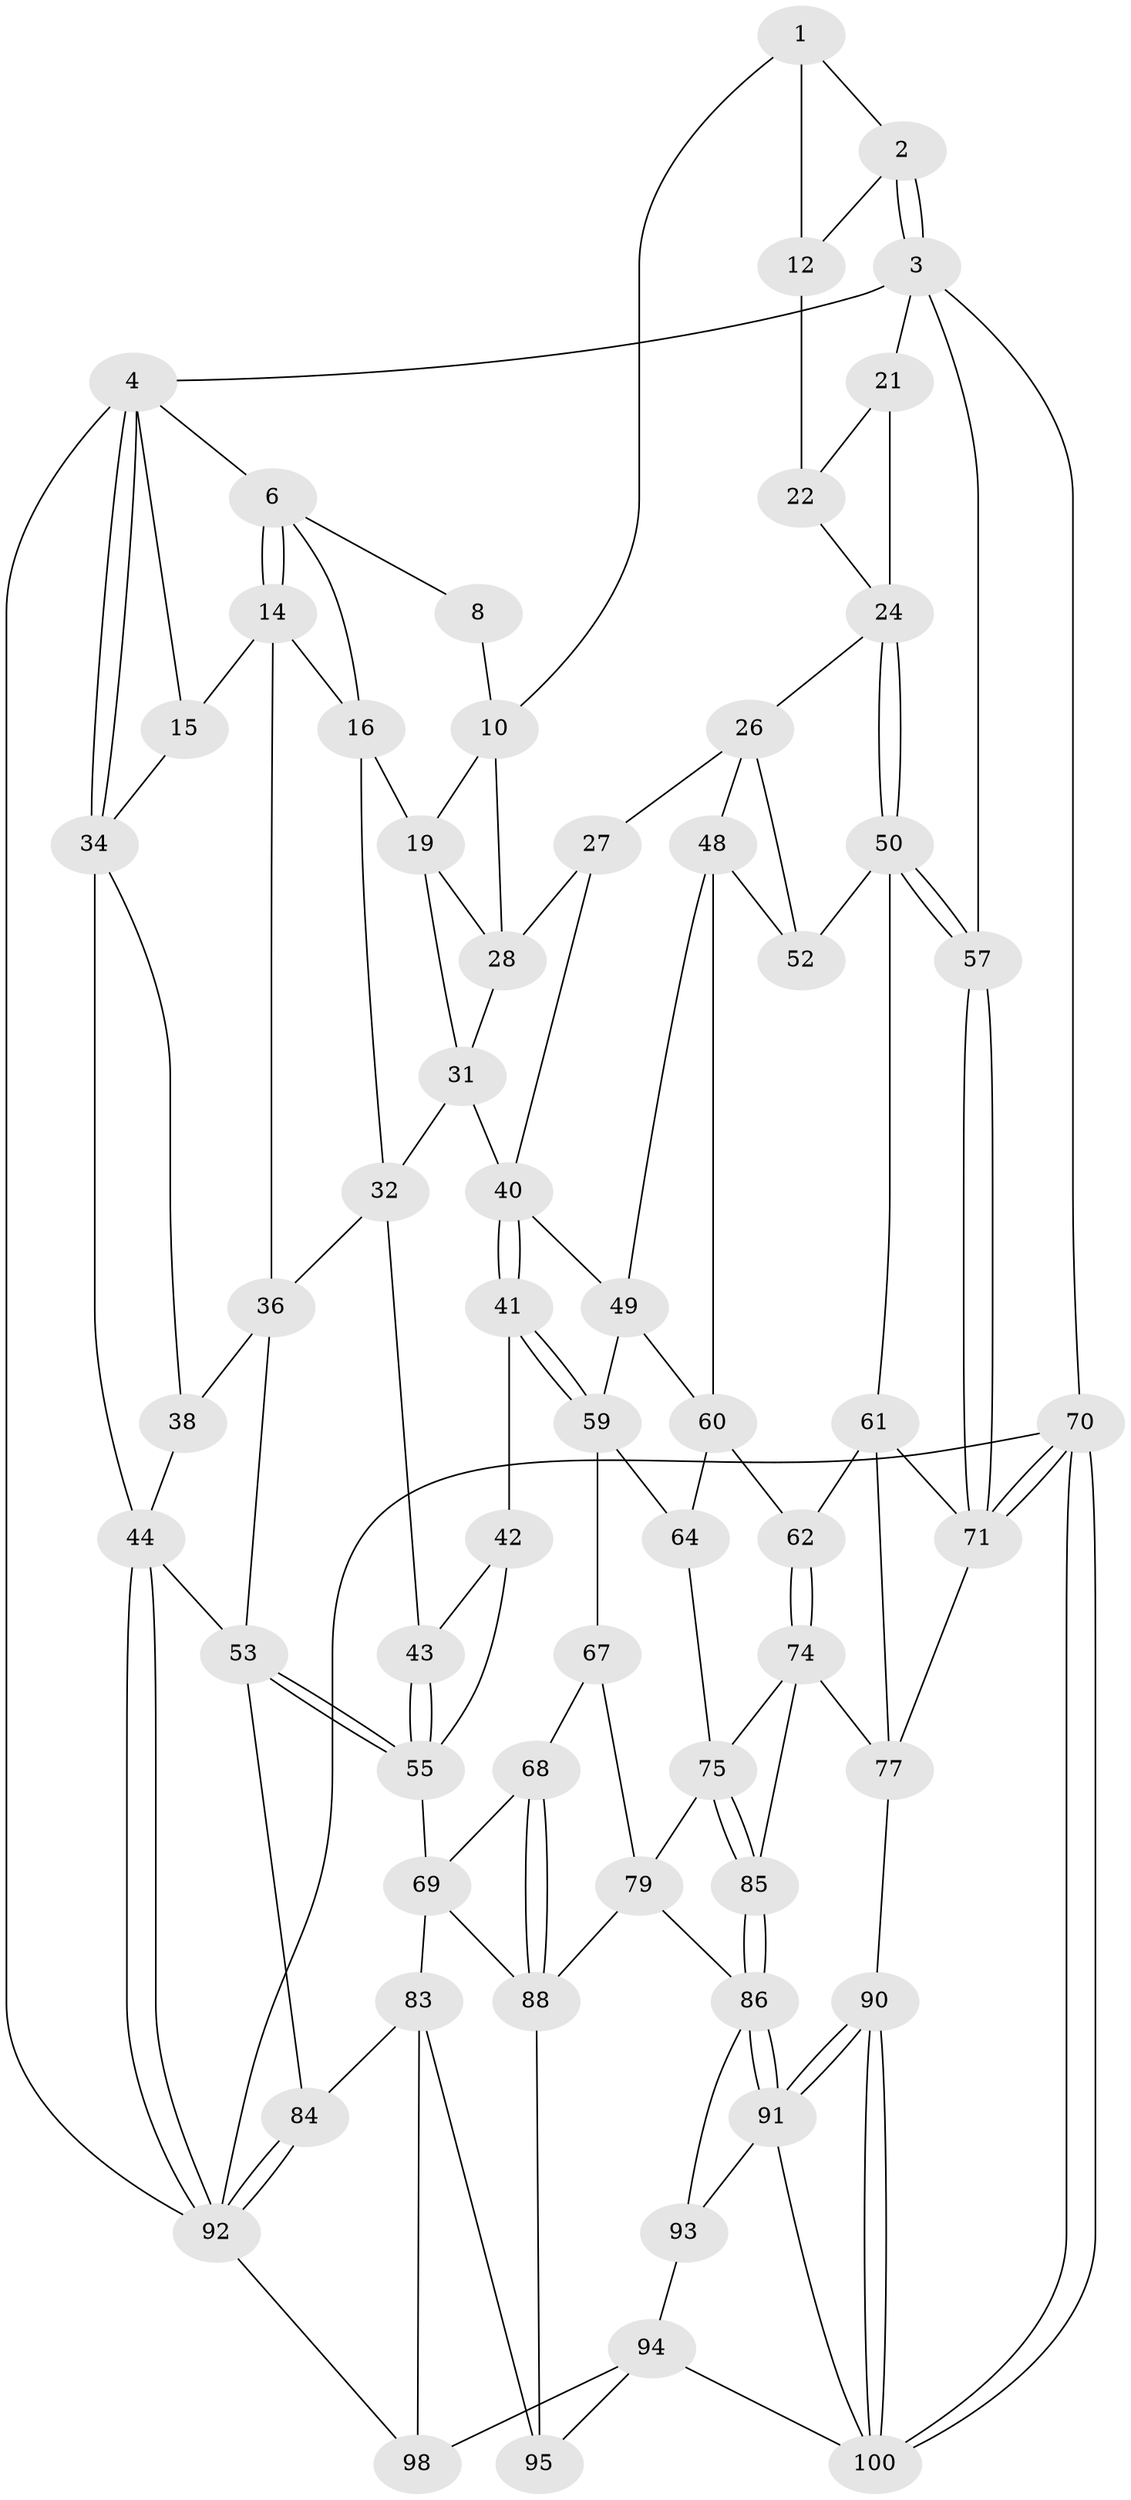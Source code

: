 // original degree distribution, {3: 0.0196078431372549, 4: 0.21568627450980393, 5: 0.5686274509803921, 6: 0.19607843137254902}
// Generated by graph-tools (version 1.1) at 2025/38/02/21/25 10:38:58]
// undirected, 62 vertices, 134 edges
graph export_dot {
graph [start="1"]
  node [color=gray90,style=filled];
  1 [pos="+0.6372515605528746+0",super="+9"];
  2 [pos="+0.8782704517398074+0"];
  3 [pos="+1+0",super="+20"];
  4 [pos="+0+0",super="+5"];
  6 [pos="+0.2891295582108379+0",super="+7"];
  8 [pos="+0.6149796126256657+0"];
  10 [pos="+0.6586327082514599+0.12104153629878175",super="+11"];
  12 [pos="+0.8458839595597609+0",super="+13"];
  14 [pos="+0.14958138438020438+0.14692662836315387",super="+18"];
  15 [pos="+0.09279439712861252+0.13879130664227196"];
  16 [pos="+0.35934289246825535+0",super="+17"];
  19 [pos="+0.4433659635751864+0.08057562548369276",super="+30"];
  21 [pos="+0.9314747326408767+0.09632250555490712"];
  22 [pos="+0.9172482592537395+0.08633529695795637",super="+23"];
  24 [pos="+1+0.23973765619274479",super="+25"];
  26 [pos="+0.7643325209676628+0.2595564379202596",super="+47"];
  27 [pos="+0.6539766720988566+0.2117851762721494"];
  28 [pos="+0.6504076859370087+0.2077146528571121",super="+29"];
  31 [pos="+0.4487852937185224+0.1827155782022852",super="+33"];
  32 [pos="+0.398564481240187+0.20823339680863",super="+39"];
  34 [pos="+0+0.027980276291433813",super="+35"];
  36 [pos="+0.23859898412159591+0.23245288961664518",super="+37"];
  38 [pos="+0.07744794559037947+0.21434617884085247"];
  40 [pos="+0.5033509803756456+0.35582582312960725",super="+46"];
  41 [pos="+0.4902299651560535+0.3946529020537623"];
  42 [pos="+0.44212142521603653+0.3972618964781151"];
  43 [pos="+0.3265846645233733+0.328522989073606"];
  44 [pos="+0+0.5266034713458638",super="+45"];
  48 [pos="+0.7227031657372858+0.3445588233783637",super="+56"];
  49 [pos="+0.6649564017418785+0.34970061742718833",super="+58"];
  50 [pos="+1+0.327475916045805",super="+51"];
  52 [pos="+0.8078035997252128+0.3389867619525713"];
  53 [pos="+0.09491361566330309+0.5005505727296389",super="+54"];
  55 [pos="+0.15300649775856748+0.49568585230679413",super="+66"];
  57 [pos="+1+0.33220554589450935"];
  59 [pos="+0.5390620246137926+0.4398761638374703",super="+65"];
  60 [pos="+0.721893178779719+0.4422665582481223",super="+63"];
  61 [pos="+0.8481747830775783+0.503137117911807",super="+73"];
  62 [pos="+0.8260503556421152+0.5156390093475328"];
  64 [pos="+0.6705632596304365+0.5209440945918805"];
  67 [pos="+0.5670478969093649+0.5151791249423777"];
  68 [pos="+0.405801528902981+0.6089275050901943"];
  69 [pos="+0.3514916664427353+0.6061813832431103",super="+82"];
  70 [pos="+1+1"];
  71 [pos="+1+0.6041606883596639",super="+72"];
  74 [pos="+0.8144439205838439+0.6257035029137845",super="+78"];
  75 [pos="+0.694827705608861+0.6343646682058689",super="+76"];
  77 [pos="+0.859065826860332+0.7034107268664207",super="+81"];
  79 [pos="+0.5826903152733187+0.7197804580095263",super="+80"];
  83 [pos="+0.26180847583958766+0.761933427976022",super="+96"];
  84 [pos="+0.18492522747579518+0.6999825823557281"];
  85 [pos="+0.7391293701923216+0.7146485136628293"];
  86 [pos="+0.7023722430355348+0.7684405177215947",super="+87"];
  88 [pos="+0.5121514129694879+0.6997915063942922",super="+89"];
  90 [pos="+0.9827501708585463+0.9946682015082631"];
  91 [pos="+0.8434190676065555+0.924068577310801",super="+99"];
  92 [pos="+0+1",super="+97"];
  93 [pos="+0.5683247702950498+0.8448544713554801"];
  94 [pos="+0.47903619724128227+0.8687993994112122",super="+101"];
  95 [pos="+0.40944642677127674+0.8296684162109894"];
  98 [pos="+0+1"];
  100 [pos="+1+1",super="+102"];
  1 -- 2;
  1 -- 10;
  1 -- 12;
  2 -- 3;
  2 -- 3;
  2 -- 12;
  3 -- 4;
  3 -- 70;
  3 -- 57;
  3 -- 21;
  4 -- 34;
  4 -- 34;
  4 -- 6;
  4 -- 15;
  4 -- 92;
  6 -- 14;
  6 -- 14;
  6 -- 8;
  6 -- 16;
  8 -- 10;
  10 -- 19;
  10 -- 28;
  12 -- 22 [weight=2];
  14 -- 15;
  14 -- 36;
  14 -- 16;
  15 -- 34;
  16 -- 19;
  16 -- 32;
  19 -- 28;
  19 -- 31;
  21 -- 22;
  21 -- 24;
  22 -- 24;
  24 -- 50;
  24 -- 50;
  24 -- 26;
  26 -- 27;
  26 -- 48;
  26 -- 52;
  27 -- 28;
  27 -- 40;
  28 -- 31;
  31 -- 32;
  31 -- 40;
  32 -- 43;
  32 -- 36;
  34 -- 44;
  34 -- 38;
  36 -- 53;
  36 -- 38;
  38 -- 44;
  40 -- 41;
  40 -- 41;
  40 -- 49;
  41 -- 42;
  41 -- 59;
  41 -- 59;
  42 -- 43;
  42 -- 55;
  43 -- 55;
  43 -- 55;
  44 -- 92;
  44 -- 92;
  44 -- 53;
  48 -- 49;
  48 -- 52;
  48 -- 60;
  49 -- 59;
  49 -- 60;
  50 -- 57;
  50 -- 57;
  50 -- 52;
  50 -- 61;
  53 -- 55;
  53 -- 55;
  53 -- 84;
  55 -- 69;
  57 -- 71;
  57 -- 71;
  59 -- 64;
  59 -- 67;
  60 -- 64;
  60 -- 62;
  61 -- 62;
  61 -- 77;
  61 -- 71;
  62 -- 74;
  62 -- 74;
  64 -- 75;
  67 -- 68;
  67 -- 79;
  68 -- 69;
  68 -- 88;
  68 -- 88;
  69 -- 83;
  69 -- 88;
  70 -- 71;
  70 -- 71;
  70 -- 100;
  70 -- 100;
  70 -- 92;
  71 -- 77;
  74 -- 75;
  74 -- 85;
  74 -- 77;
  75 -- 85;
  75 -- 85;
  75 -- 79;
  77 -- 90;
  79 -- 88;
  79 -- 86;
  83 -- 84;
  83 -- 98;
  83 -- 95;
  84 -- 92;
  84 -- 92;
  85 -- 86;
  85 -- 86;
  86 -- 91;
  86 -- 91;
  86 -- 93;
  88 -- 95;
  90 -- 91;
  90 -- 91;
  90 -- 100;
  90 -- 100;
  91 -- 100;
  91 -- 93;
  92 -- 98;
  93 -- 94;
  94 -- 95;
  94 -- 98;
  94 -- 100;
}

